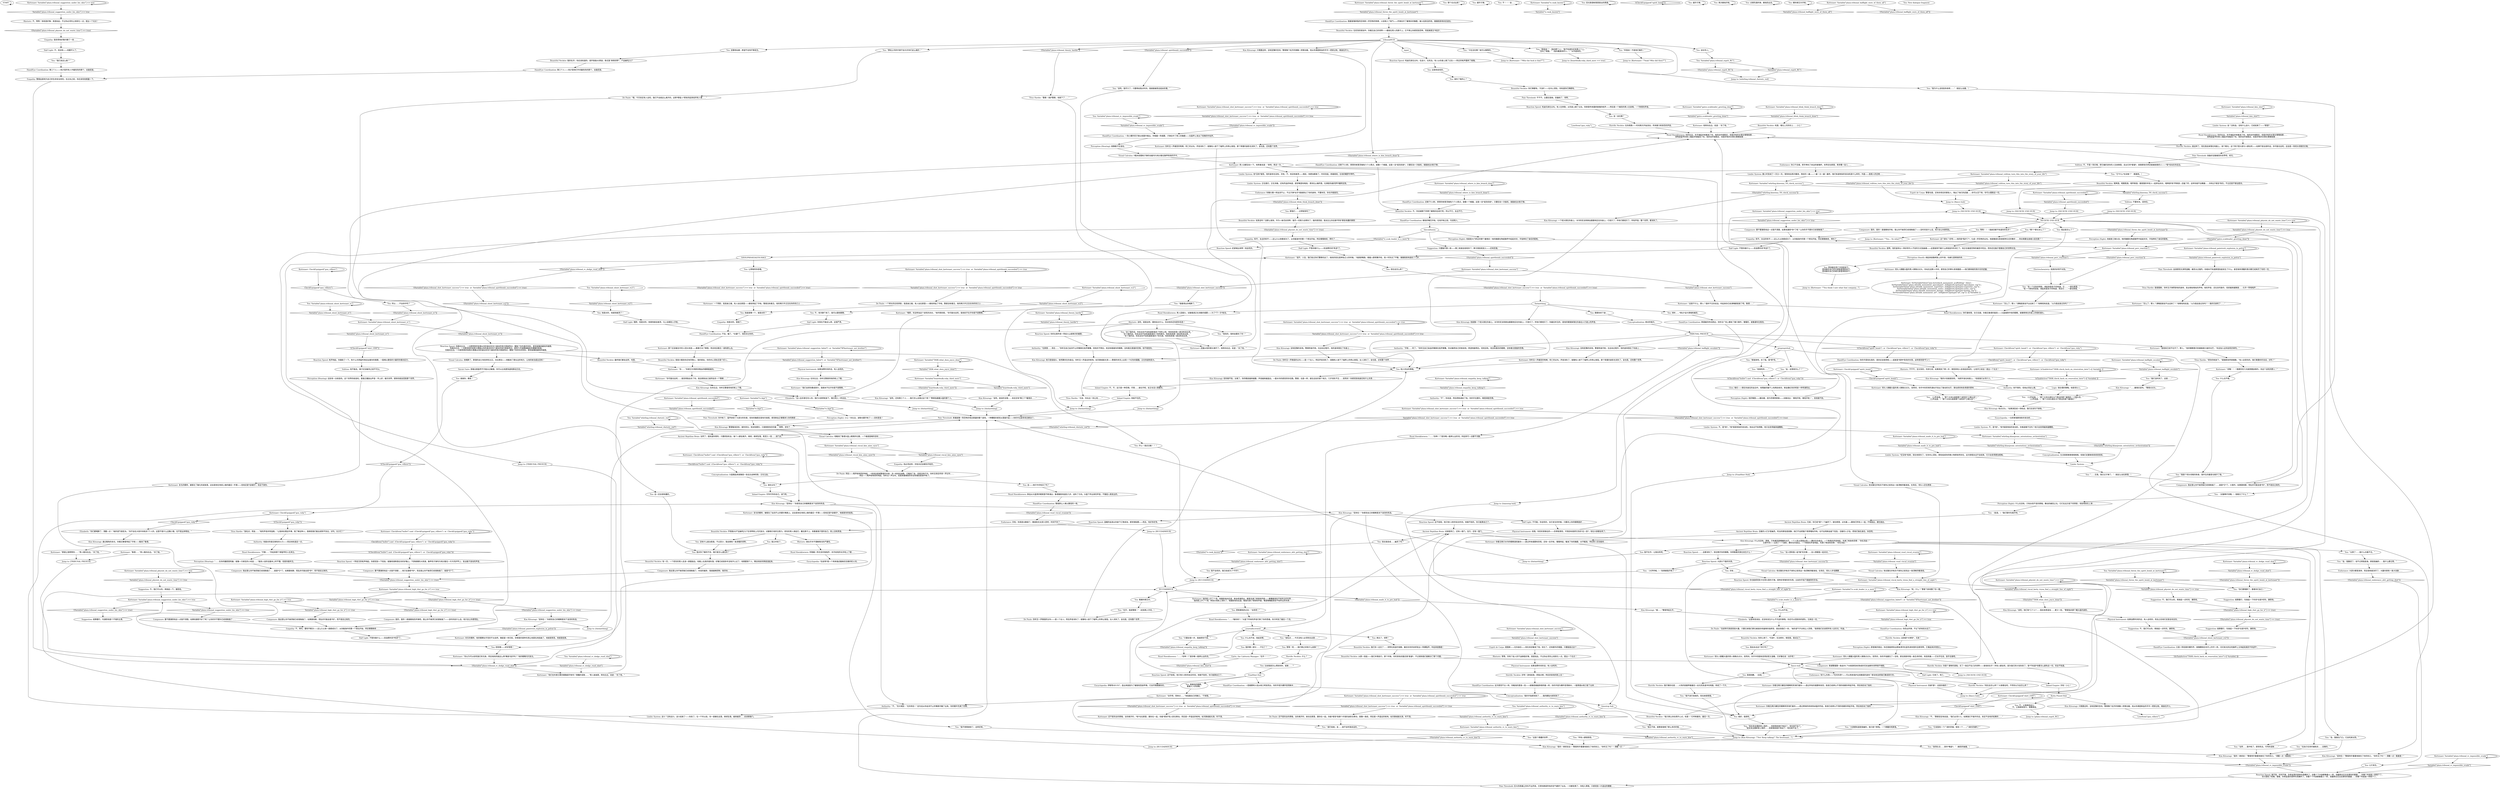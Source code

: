 # PLAZA / KORTENAER
# Previously known as Scab Leader. Wears a huge and intimidating set of armour. He is drunk and pissed off at his friend getting killed. He carries a big-ass gun.
# ==================================================
digraph G {
	  0 [label="START"];
	  1 [label="input"];
	  2 [label="You: 想个论点出来！"];
	  3 [label="You: Variable[\"whirling.tribunal_rhetoric_red\"]"];
	  4 [label="Variable[\"whirling.tribunal_rhetoric_red\"]", shape=diamond];
	  5 [label="!(Variable[\"whirling.tribunal_rhetoric_red\"])", shape=diamond];
	  6 [label="Kim Kitsuragi: 只需要这样。没有犹豫的空间。警督像个松开的弹簧一样移动着。他从你满是鲜血的手中一把抓过枪，朝身后开火。"];
	  7 [label="Kortenaer: 你看见两只冰冷的眼睛凝视着你——透过所有烟雾和恐慌。还有一支手枪，慢慢举起，瞄准了你的胸膛，水平瞄准。然后男人扣动扳机……"];
	  8 [label="You: 不。让我继续战斗。\n不。让我继续战斗。我要救金。"];
	  9 [label="Kortenaer: 你看见两只癫狂的眼睛死死地盯着你——透过燃烧的肉体和凶猛的烈焰。脸庞已经辨认不清的他朝你举起手枪。然后他扣动了扳机……"];
	  10 [label="Kortenaer: 你看见两只癫狂的眼睛死死地盯着你——透过所有的烟雾和惊恐。脸庞已经辨认不清的他朝你举起手枪。然后他扣动了扳机……"];
	  11 [label="You: 现在会怎么样？"];
	  12 [label="Empathy: 我觉得他好像冷静了一些……"];
	  13 [label="Suggestion: 就算要打，先激怒他是个不错的主意。"];
	  14 [label="Kortenaer: Variable[\"plaza.tribunal_high_rhet_go_for_it\"] == true"];
	  15 [label="Variable[\"plaza.tribunal_high_rhet_go_for_it\"] == true", shape=diamond];
	  16 [label="!(Variable[\"plaza.tribunal_high_rhet_go_for_it\"] == true)", shape=diamond];
	  17 [label="Composure: 我这里让你不崩溃就已经很勉强了……就是*它*了。如果跟他聊，慌乱的可能会是*你*，而不是反过来的。"];
	  18 [label="Kortenaer: Variable[\"TASK.what_does_joyce_done\"]"];
	  19 [label="Variable[\"TASK.what_does_joyce_done\"]", shape=diamond];
	  20 [label="!(Variable[\"TASK.what_does_joyce_done\"])", shape=diamond];
	  21 [label="Kortenaer: Variable[\"plaza.tribunal_blink_think_branch_done\"]"];
	  22 [label="Variable[\"plaza.tribunal_blink_think_branch_done\"]", shape=diamond];
	  23 [label="!(Variable[\"plaza.tribunal_blink_think_branch_done\"])", shape=diamond];
	  24 [label="Volition: 不要休克。坚持住。"];
	  25 [label="Encyclopedia: 一台库普瑞斯锐影的发动机……"];
	  26 [label="Logic: 很合理的策略。他是领头人。"];
	  27 [label="Kortenaer: SetVariableValue(\"jam.horseback_monument_scaffolding\", false) ;
SetVariableValue(\"plaza.ultralib_monument_apocalypse\", IsHighestCopotype(\"apocalypse_cop\")) ;
SetVariableValue(\"plaza.ultralib_monument_superstar\", IsHighestCopotype(\"superstar_cop\")) ;
SetVariableValue(\"plaza.ultralib_monument_sorry\", IsHighestCopotype(\"sorry_cop\")) ;
SetVariableValue(\"plaza.ultralib_monument_boring\", IsHighestCopotype(\"boring_cop\")) ;
SetVariableValue(\"plaza.ultralib_monument_art\", IsHighestCopotype(\"art_cop\")) --[[ Variable[ ]]"];
	  28 [label="Kortenaer: CheckItem(\"spirit_bomb\")  or  CheckItem(\"gun_villiers\")  or  CheckItem(\"gun_ruby\")"];
	  29 [label="CheckItem(\"spirit_bomb\")  or  CheckItem(\"gun_villiers\")  or  CheckItem(\"gun_ruby\")", shape=diamond];
	  30 [label="!(CheckItem(\"spirit_bomb\")  or  CheckItem(\"gun_villiers\")  or  CheckItem(\"gun_ruby\"))", shape=diamond];
	  31 [label="You: “住手，我是警察！”（走到两人中间。）"];
	  32 [label="Kortenaer: 他的脸上开了个洞。他踉跄地向后退，鲜血喷涌而出，眼里充满了愤怒和怀疑——嘟囔着某些不知所云的东西……\n他的脸上开了个洞。笑容从他脸上消失了。他踉跄地向后退，眼里充满了愤怒和怀疑，嘴里嘟囔着某些不知所云的东西……"];
	  33 [label="You: 避开子弹。"];
	  34 [label="You: Variable[\"plaza.tribunal_rc_dodge_ruud_shot\"]"];
	  35 [label="Variable[\"plaza.tribunal_rc_dodge_ruud_shot\"]", shape=diamond];
	  36 [label="!(Variable[\"plaza.tribunal_rc_dodge_ruud_shot\"])", shape=diamond];
	  37 [label="TRIBUNAL PREHUB"];
	  38 [label="Endurance: 有什么东西——*任何东西*——可以用来保护这具脆弱的身体？那支枪会把我们撕成碎片的。"];
	  39 [label="You: 我很抱歉。（总结。）"];
	  40 [label="You: 所以……不会命中吗？"];
	  41 [label="Kortenaer: 领头人朝戴头盔的男人微微点点头。突然间，你手中的配枪变得安慰又温暖。它好像在说：动手吧！"];
	  42 [label="Beautiful Necktie: 不。你会被剩下的两个雇佣兵乱枪打死，所以不行。永远不行。"];
	  43 [label="Conceptualization: 绝对的毁灭。"];
	  44 [label="Kortenaer: Variable[\"plaza.tribunal_paintresh_explosion_in_pelvis\"]"];
	  45 [label="Variable[\"plaza.tribunal_paintresh_explosion_in_pelvis\"]", shape=diamond];
	  46 [label="!(Variable[\"plaza.tribunal_paintresh_explosion_in_pelvis\"])", shape=diamond];
	  47 [label="You: “我是个彻头彻尾的败者，我毕生的最爱也离开了我。”"];
	  48 [label="Kortenaer: 他转向右边，说道：“杀了他。”"];
	  49 [label="Perception (Sight): 他就是工贼头目。他的胸膛在陶瓷胸甲中起起伏伏，手指伸向了身后的配枪。"];
	  50 [label="Hand/Eye Coordination: 你扔出炸弹，不过飞的有些太远了。"];
	  51 [label="Composure: 我这里让你不崩溃就已经很勉强了……就是*它*了。大事件。如果跟他聊，慌乱的可能会是*你*，而不是反过来的。"];
	  52 [label="Kortenaer: “这是干什么，野人？我听不见你说话。听起来你已经满嘴都是屎了吧。鲁德……”"];
	  53 [label="Visual Calculus: 他试着在步枪兵干掉你之前找出一条清晰的瞄准线。在背后，领头人步伐蹒跚……"];
	  54 [label="Kortenaer: 欢乐的模样。他的眼睛似乎亮的不太自然，像星星一样闪烁。恐惧里的某种东西让他莫名地扭曲了。他就是邪恶。他就是结束。"];
	  55 [label="Reaction Speed: 温暖的血液从你身下汇聚成池。感觉很粘稠——而且，有好多好多。"];
	  56 [label="You: “它说我有一个广阔的灵魂。我有一个……广阔的灵魂吗？”"];
	  57 [label="Jump to: [TRIBUNAL PREHUB]"];
	  58 [label="Ruud Hoenkloewen: 你的右边，杀手端起步枪瞄准了你。他的动作很稳定，但是步枪的长管在慢慢摇摆……\n穿陶瓷盔甲的男人端起步枪瞄准了你。他的动作很稳定，但是步枪的长管在慢慢摇摆……"];
	  59 [label="Inland Empire: 可怜可怜你自己。进门吧。"];
	  60 [label="Glen: 格伦——倒在你身后的血泊中。他残破的躯干上有两处枪伤，鲜血像红色的喷泉一样喷涌而出。"];
	  61 [label="Authority: “在那里……背后……”你听见自己血流不止的嘴唇在低声嘟囔，但他并不明白。他没有看着你的眼睛，没有看见里面的恐惧。他不相信你。"];
	  62 [label="Pain Threshold: 疼痛就像一阵恐怖的电击窜遍你整个身体。一种糟糕的感觉从里面升起——你的半边身体肯定都没了。"];
	  63 [label="thelastthing"];
	  64 [label="Reaction Speed: 哈迪兄弟在尖叫。有人在奔跑，从你身上跳了过去。背景里传来震碎玻璃的枪声——然后是一个痛苦的男人在哀嚎。一个熟悉的声音。"];
	  65 [label="Jump to: [NECKTIE END HUB]"];
	  66 [label="fiasco hub"];
	  67 [label="Hand/Eye Coordination: 朝他的嘴巴开枪。在他开枪之前，先发制人。"];
	  68 [label="You: 谁伤了我的心？"];
	  69 [label="Beautiful Necktie: 最终我们都会这样，哈里。"];
	  70 [label="You: （大声呼喊。）“别再朝我开枪了！”"];
	  71 [label="You: 我不在乎。让我去死吧。"];
	  72 [label="You: “金，我撒谎了。说不记得我是谁。那是我编的……我什么都记得。”"];
	  73 [label="Kim Kitsuragi: “坚持住！”警督用手重重地按住了你的伤口。“你听见了吗？！清醒一点！看着我！”"];
	  74 [label="You: 什么也不说。"];
	  75 [label="Perception (Sight): 他就是大门附近的那个雇佣兵！他的胸膛在陶瓷胸甲中起起伏伏，手指伸向了身后的配枪。"];
	  76 [label="You: 到底是哪一个，谁是对的？"];
	  77 [label="Reaction Speed: 赶紧喊出来啊！他会死的。"];
	  78 [label="Kortenaer: Variable[\"gates.scableader_greeting_done\"]"];
	  79 [label="Variable[\"gates.scableader_greeting_done\"]", shape=diamond];
	  80 [label="!(Variable[\"gates.scableader_greeting_done\"])", shape=diamond];
	  81 [label="Suggestion: 不。我们可以的。再拖延一点时间。激怒他。"];
	  82 [label="Kortenaer: Variable[\"plaza.tribunal_physint_do_not_waste_time\"] == true"];
	  83 [label="Variable[\"plaza.tribunal_physint_do_not_waste_time\"] == true", shape=diamond];
	  84 [label="!(Variable[\"plaza.tribunal_physint_do_not_waste_time\"] == true)", shape=diamond];
	  85 [label="Beautiful Necktie: 喝啤酒，喝葡萄酒，喝苹果酒，跟周围的年轻人一起参加派对，喝啤酒*和*苹果酒；还磕了药，这样你就不会睡着……你有过*某些*快乐。不过还是不够治愈你。"];
	  86 [label="Kortenaer: “动手吧，简单点……”他指着自己的胸口。“干掉我。”"];
	  87 [label="Kortenaer: Variable[\"plaza.tribunal_spiritbomb_succeeded\"]"];
	  88 [label="Variable[\"plaza.tribunal_spiritbomb_succeeded\"]", shape=diamond];
	  89 [label="!(Variable[\"plaza.tribunal_spiritbomb_succeeded\"])", shape=diamond];
	  90 [label="You: “……见鬼，我忘记子弹了。”（就这么站在那里。）"];
	  91 [label="Kortenaer: IsTaskActive(\"TASK.check_back_on_renovation_later\")--[[ Variable[ ]]"];
	  92 [label="IsTaskActive(\"TASK.check_back_on_renovation_later\")--[[ Variable[ ]]", shape=diamond];
	  93 [label="!(IsTaskActive(\"TASK.check_back_on_renovation_later\")--[[ Variable[ ]])", shape=diamond];
	  94 [label="Kortenaer: “他们在科普兰教你朝胸部开枪吗？愚蠢的混账……”男人耸耸肩，转向左边，说道：“杀了他。”"];
	  95 [label="Kortenaer: Variable[\"plaza.tribunal_rc_dodge_ruud_shot\"]"];
	  96 [label="Variable[\"plaza.tribunal_rc_dodge_ruud_shot\"]", shape=diamond];
	  97 [label="!(Variable[\"plaza.tribunal_rc_dodge_ruud_shot\"])", shape=diamond];
	  98 [label="You: 不！！！金……"];
	  99 [label="You: Variable[\"plaza.tribunal_authority_rc_to_warn_kim\"]"];
	  100 [label="Variable[\"plaza.tribunal_authority_rc_to_warn_kim\"]", shape=diamond];
	  101 [label="!(Variable[\"plaza.tribunal_authority_rc_to_warn_kim\"])", shape=diamond];
	  102 [label="You: 看着科顿艾尔。"];
	  103 [label="You: 眨眨眼——好好想想！"];
	  104 [label="Half Light: 它来了。死亡。"];
	  105 [label="You: 等等！呃……我们俩之间有什么故事？！"];
	  106 [label="De Paule: “哦，今天肯定有人会死。我们不会就这么离开的。这帮*野蛮人*把他吊起来给所有人看……”"];
	  107 [label="Jump to: [Kortenaer: \"\"You think I care what that company...\"]"];
	  108 [label="Beautiful Necktie: 很高兴看到你还有同情心，我的朋友。你的内心深处还是个好人。"];
	  109 [label="Horrific Necktie: 就这样了。现在我会掉落在地面上，烧个精光。这个院子里大部分人都会死——如果不是全部的话。你可能也会死。这会是一场彻头彻尾的灾难。"];
	  110 [label="Encyclopedia: 伊斯特AR-FA7，造出来就是为了摧毁轻型装甲車。它会尽情蹂躏你的。"];
	  111 [label="You: 让它发生。"];
	  112 [label="Reaction Speed: 大部分下面的东西。"];
	  113 [label="Inland Empire: 不。不。这只是一种恐惧。尽管……谁在乎呢。反正也没人需要你。"];
	  114 [label="Kortenaer: Variable[\"plaza.tribunal_shot_kortenaer_success\"] == true  or  Variable[\"plaza.tribunal_spiritbomb_succeeded\"] == true"];
	  115 [label="Variable[\"plaza.tribunal_shot_kortenaer_success\"] == true  or  Variable[\"plaza.tribunal_spiritbomb_succeeded\"] == true", shape=diamond];
	  116 [label="!(Variable[\"plaza.tribunal_shot_kortenaer_success\"] == true  or  Variable[\"plaza.tribunal_spiritbomb_succeeded\"] == true)", shape=diamond];
	  117 [label="Kortenaer: Variable[\"plaza.tribunal_shot_kortenaer_success\"] == true  or  Variable[\"plaza.tribunal_spiritbomb_succeeded\"] == true"];
	  118 [label="Variable[\"plaza.tribunal_shot_kortenaer_success\"] == true  or  Variable[\"plaza.tribunal_spiritbomb_succeeded\"] == true", shape=diamond];
	  119 [label="!(Variable[\"plaza.tribunal_shot_kortenaer_success\"] == true  or  Variable[\"plaza.tribunal_spiritbomb_succeeded\"] == true)", shape=diamond];
	  120 [label="You: 什么也不做。"];
	  121 [label="Kortenaer: Variable[\"tc.scab_leader_is_a_merc\"]"];
	  122 [label="Variable[\"tc.scab_leader_is_a_merc\"]", shape=diamond];
	  123 [label="!(Variable[\"tc.scab_leader_is_a_merc\"])", shape=diamond];
	  124 [label="You: 不，他冷静下来了。我可以跟他聊聊。"];
	  125 [label="Hand/Eye Coordination: 这次感觉不太一样。你瞄准的更高一些——就像是被磁铁吸附着一样。你的手因为爆炸变得麻木，一股黑烟从枪口冒了出来……"];
	  126 [label="Rhetoric: 等等。你有个拟人的汽油弹是好事。真是如此。不过你必须先让他软化一点。提出一个论点！"];
	  127 [label="Half Light: 不可能，你会死的。当它发生的时候，只要闭上你的眼睛就好……"];
	  128 [label="You: “我不该打给她的。现在她很恨我。”"];
	  129 [label="Horrific Necktie: 在你周围——时间再次开始流动，传来暴力和惊恐的声音。"];
	  130 [label="Kim Kitsuragi: 通过眼角的余光，你看见警督举起了手枪——瞄准了鲁德。"];
	  131 [label="Titus Hardie: “放松点，莉兹……”他的声音非常温柔。“让我来处理这件事。我了解这种人。我相信我们能达成和平协议。对吗，伙计们？”"];
	  132 [label="Kortenaer: 领头人朝戴头盔的男人微微点点头。你站在这群人中间，感觉自己的拳头渐渐握紧——他们都拿着货真价实的武器。"];
	  133 [label="You: 这是他自找的。"];
	  134 [label="Garte, the Cafeteria Manager: “住手！！！”"];
	  135 [label="Kortenaer: Variable[\"plaza.tribunal_endurance_afet_getting_shot\"]"];
	  136 [label="Variable[\"plaza.tribunal_endurance_afet_getting_shot\"]", shape=diamond];
	  137 [label="!(Variable[\"plaza.tribunal_endurance_afet_getting_shot\"])", shape=diamond];
	  138 [label="Jump to: [thelastthing]"];
	  139 [label="You: “大家都知道是我编的。我只是个醉鬼。一个愚蠢的死醉鬼。”"];
	  140 [label="You: “有一个白色的阴影，闻起来是杏子的味道，它……一直在那里。”\n“有一个黑色的回音。闻起来是杏子的味道，而且它……一直在那里。”"];
	  141 [label="prepreprehub"];
	  142 [label="You: （小声说道。）“那个大块头就是那个该死的*工贼头目*！”\n（小声说道。）“那个大块头就是那个该死的*工贼头目*！”"];
	  143 [label="Horrific Necktie: 好吧！游戏结束。把我点燃，然后扔到他的脸上去！"];
	  144 [label="Kortenaer: Variable[\"plaza.tribunal_physint_do_not_waste_time\"] == true"];
	  145 [label="Variable[\"plaza.tribunal_physint_do_not_waste_time\"] == true", shape=diamond];
	  146 [label="!(Variable[\"plaza.tribunal_physint_do_not_waste_time\"] == true)", shape=diamond];
	  147 [label="Physical Instrument: 如果浪费时间的话，有人会死的。"];
	  148 [label="Kortenaer: “怎么了，野人？满嘴是屎说不出话来了？”他嘶哑地说道。“以为我会放过你吗？！”"];
	  149 [label="Kim Kitsuragi: “坚持住！”你感觉自己的眼睛里流下滚烫的热泪。"];
	  150 [label="You: “所有人都很邪恶。”"];
	  151 [label="Kortenaer: Variable[\"tc.rank_known\"]"];
	  152 [label="Variable[\"tc.rank_known\"]", shape=diamond];
	  153 [label="!(Variable[\"tc.rank_known\"])", shape=diamond];
	  154 [label="Ancient Reptilian Brain: 兄弟，你已经*是*一个幽灵了。就在那里，尖叫着——跟他们所有人一起。吓唬彼此。缠住彼此。"];
	  155 [label="Kim Kitsuragi: “不，”警督坚定地说道。“我们必须介入。如果我们不插手的话，肯定不会有好结果的……”"];
	  156 [label="Reaction Speed: 一阵低沉的枪声响起。你感觉到一下轻拍，就像雨滴降落在你的护胸上。气势磅礴的大雨滴。胸甲将子弹均匀地分散在一片片的护甲上，发出骰子滚动的声音。"];
	  157 [label="Authority: “不，”你大喊到：“在你背后！”这句话从你血流不止的嘴唇中蹦了出来。你的眼中充满了恐惧。"];
	  158 [label="You: 把枪朝他扔过去：“去死吧！”"];
	  159 [label="Perception (Sight): 他的嘴唇——蠕动着，因为恐惧而肿胀——试着说出：‘朝他开枪，朝他开枪！’，但他做不到。"];
	  160 [label="Inland Empire: 天啦！小心！"];
	  161 [label="Jump to: [FinalShot Hub]"];
	  162 [label="Beautiful Necktie: 你的心碎了，*兄弟*。无法修补。相信我，我试过了。"];
	  163 [label="Elizabeth: “你们都喝醉了，清醒一点！”她的语气很坚决。“你不会在大街中央枪杀7个人的。这里不是什么边陲小镇，也不是丛林哨站。”"];
	  164 [label="Kortenaer: 领头人朝戴头盔的男人微微点点头。突然间，你的手指握住了一支枪，那支刚刚夺取一条生命的枪，有些刺痛——它似乎在说，放手去做吧。"];
	  165 [label="Physical Instrument: 哇哦，你扔的真够远的——扔得很漂亮。可惜目标是把它扔的*近一些*，现在大家都会死了。"];
	  166 [label="Jump to: [RUUDAIMHUB]"];
	  167 [label="Kortenaer: CheckItem(\"bullet\") and  (CheckItem(\"gun_villiers\")  or  CheckItem(\"gun_ruby\"))"];
	  168 [label="CheckItem(\"bullet\") and  (CheckItem(\"gun_villiers\")  or  CheckItem(\"gun_ruby\"))", shape=diamond];
	  169 [label="!(CheckItem(\"bullet\") and  (CheckItem(\"gun_villiers\")  or  CheckItem(\"gun_ruby\")))", shape=diamond];
	  170 [label="Kim Kitsuragi: “嘘……”警督举起左手。"];
	  171 [label="Kortenaer: “我他妈已经不在乎了，野人。”他的眼睛里闪烁着极度兴奋的光芒。“欢迎加入这场该死的审判。”"];
	  172 [label="You: “我们没时间了。这是……”"];
	  173 [label="theconfusion"];
	  174 [label="Rhetoric: 不，等等！有枪是好事。真是如此。不过你必须先让他软化一点。提出一个论点！"];
	  175 [label="Composure: 要不要激怒他这一点我不清楚……他只会激怒*你*，而且我让你不崩溃已经很勉强了。就是*它*了。"];
	  176 [label="Pain Threshold: 你中枪了。盔甲承受了大部分的伤害，但你的胸腔还是有灼烧感。感觉鲜血正慢慢渗入你的肺部……"];
	  177 [label="Kortenaer: 复仇的模样。被框在了融化的皮肤里。这会是他在地球上做的最后一件事——但他还是*会做的*。他会干掉你。"];
	  178 [label="Endurance: 你口干舌燥。把手伸向了床边的玻璃杯。世界还在那里。再多睡一会儿……"];
	  179 [label="LoseItem(\"gun_villiers\")"];
	  180 [label="De Paule: 你听见一声微弱的尖叫——是一个女人。然后声音消失了，就像有人按下了磁带上的停止按钮。女人消失了。金也是。还有整个世界……"];
	  181 [label="De Paule: 你听见一声微弱的尖叫——是一个女人。然后声音消失了，就像有人按下了磁带上的停止按钮。女人消失了。金也是。还有整个世界……"];
	  182 [label="Kortenaer: “滚开，小丑。我们给过你们警察机会了。他妈的现在是伸张正义的时候。”他舔舔嘴唇，朝着人群挥舞手枪。他一时失去了平衡，踉踉跄跄地退后了几步。"];
	  183 [label="tribunalHUB"];
	  184 [label="Beautiful Necktie: “我只想让你玩得开心点，哈里！”它呼唤着你。最后一次。"];
	  185 [label="You: 目光穿透枪管里冒出的黑烟。"];
	  186 [label="Hand/Eye Coordination: 黑烟被风吹向西边。你听见广场上爆发了暴力事件，慢慢的，就像瀑布在倒流。"];
	  187 [label="Kortenaer: Variable[\"plaza.tribunal_shot_kortenaer_success\"] == true  or  Variable[\"plaza.tribunal_spiritbomb_succeeded\"] == true"];
	  188 [label="Variable[\"plaza.tribunal_shot_kortenaer_success\"] == true  or  Variable[\"plaza.tribunal_spiritbomb_succeeded\"] == true", shape=diamond];
	  189 [label="!(Variable[\"plaza.tribunal_shot_kortenaer_success\"] == true  or  Variable[\"plaza.tribunal_spiritbomb_succeeded\"] == true)", shape=diamond];
	  190 [label="Horrific Necktie: *现在会怎么样*？大家都会死，不然你以为会怎么样？"];
	  191 [label="You: 谢谢你，教练！"];
	  192 [label="Suggestion: 只要躲开第一枪——第二枪就会容易多了。醉汉很容易发火——还有犯错。"];
	  193 [label="You: 他是对的，他就快崩溃了！"];
	  194 [label="Kortenaer: Variable[\"plaza.tribunal_shoot_kortenaer_rc2\"]"];
	  195 [label="Variable[\"plaza.tribunal_shoot_kortenaer_rc2\"]", shape=diamond];
	  196 [label="!(Variable[\"plaza.tribunal_shoot_kortenaer_rc2\"])", shape=diamond];
	  197 [label="Kortenaer: Variable[\"plaza.tribunal_suggestion_under_his_skin\"] == true"];
	  198 [label="Variable[\"plaza.tribunal_suggestion_under_his_skin\"] == true", shape=diamond];
	  199 [label="!(Variable[\"plaza.tribunal_suggestion_under_his_skin\"] == true)", shape=diamond];
	  200 [label="Composure: 我这里让你不崩溃就已经很勉强了。你说的越多，我就越难控制，我恐怕……"];
	  201 [label="Beautiful Necktie: 乔普森AS产品编号J327在领带架上闪闪发光，试着吸引他的注意力。悲伤的男人拿起它，戴在脖子上。他看着镜子里的自己。脸上没有笑容。"];
	  202 [label="Endurance: 你像头猪一样血流不止，不过子弹*似乎*直接穿过了你的身体。不要休克，你也许能挺住。"];
	  203 [label="Volition: 他不能走。案子还没破完之前不可以。"];
	  204 [label="Reaction Speed: 你的左肩传来一阵如火山般焦灼的痛楚。"];
	  205 [label="Titus Hardie: “尤金，你右边！别让他……”"];
	  206 [label="Kim Kitsuragi: 他就像一个枕头倒在你身上。冰冷的尼龙和鲜血重重地压在你身上，灯熄灭了。所有灯都熄灭了。你最后听见的，是他的眼镜掉落在你身边人行道上的声音。"];
	  207 [label="You: 我的哪一部分……不见了？"];
	  208 [label="Kortenaer: “你……”科顿艾尔用那双嗜血的眼睛看着你。"];
	  209 [label="Jump to: [NECKTIE END HUB]"];
	  210 [label="Jump to: [thelastthing]"];
	  211 [label="Reaction Speed: 你也能感觉到卡在骨头里的子弹。某种非常锋利的东西，比如你手指下面破碎的牙齿。"];
	  212 [label="Reaction Speed: ……全都消失了。现在睁开你的眼睛。你得看看究竟在发生什么！"];
	  213 [label="You: “放荡生活……英年*晚逝*。”（痛苦的抽搐。）"];
	  214 [label="Kortenaer: CheckItem(\"bullet\") and  (CheckEquipped(\"gun_villiers\")  or  CheckEquipped(\"gun_ruby\"))"];
	  215 [label="CheckItem(\"bullet\") and  (CheckEquipped(\"gun_villiers\")  or  CheckEquipped(\"gun_ruby\"))", shape=diamond];
	  216 [label="!(CheckItem(\"bullet\") and  (CheckEquipped(\"gun_villiers\")  or  CheckEquipped(\"gun_ruby\")))", shape=diamond];
	  217 [label="Authority: “不”，你说道，然后把枪递给了他。你的手在颤抖，眼里满是恐惧。"];
	  218 [label="Half Light: 不，他没有——他要开火了。"];
	  219 [label="Kortenaer: Variable[\"plaza.tribunal_empathy_keep_talking\"]"];
	  220 [label="Variable[\"plaza.tribunal_empathy_keep_talking\"]", shape=diamond];
	  221 [label="!(Variable[\"plaza.tribunal_empathy_keep_talking\"])", shape=diamond];
	  222 [label="Kim Kitsuragi: 在你左边，你听见警督将他的枪上了膛。"];
	  223 [label="Kortenaer: Variable[\"plaza.tribunal_physint_do_not_waste_time\"] == true"];
	  224 [label="Variable[\"plaza.tribunal_physint_do_not_waste_time\"] == true", shape=diamond];
	  225 [label="!(Variable[\"plaza.tribunal_physint_do_not_waste_time\"] == true)", shape=diamond];
	  226 [label="Composure: 是的，是的！直接朝他开枪。我让你不崩溃已经很勉强了——没时间说什么话。他只会让你更慌乱。"];
	  227 [label="You: 我对你了解的不多。我们是怎么遇见的？"];
	  228 [label="Beautiful Necktie: 从那一刻起——我们并肩前行。那个时候，你的其他衣服还很*普通*。不过很快我们就解决了那个问题。"];
	  229 [label="Beautiful Necktie: 哈里，看在上天的份上……小心！"];
	  230 [label="Reaction Speed: 这不容易。他只有0.4秒的反应时间。他做不到的。你只能靠自己了。"];
	  231 [label="You: “她本来会重新爱上我的……但是我给她打电话了，现在她不会了。”\n“她本来会重新爱上我的……但是我给她打电话了，现在她不会了。”"];
	  232 [label="Ancient Reptilian Brain: 当然了。我知道你想的。只要抓到机会，每个人都会离开。继续，继续坠落。再深入一些……进门去。"];
	  233 [label="Jump to: [whirling.tribunal_rhetoric_red]"];
	  234 [label="Jump to: [plaza.tribunal_esprit_RC]"];
	  235 [label="Kortenaer: Variable[\"plaza.tribunal_kim_shot\"]"];
	  236 [label="Variable[\"plaza.tribunal_kim_shot\"]", shape=diamond];
	  237 [label="!(Variable[\"plaza.tribunal_kim_shot\"])", shape=diamond];
	  238 [label="Kortenaer: Variable[\"plaza.tribunal_theory_hardie\"]"];
	  239 [label="Variable[\"plaza.tribunal_theory_hardie\"]", shape=diamond];
	  240 [label="!(Variable[\"plaza.tribunal_theory_hardie\"])", shape=diamond];
	  241 [label="You: “你们都喝醉了，看看你们自己！”"];
	  242 [label="Kortenaer: Variable[\"plaza.tribunal_throw_the_spirit_bomb_at_kortenaer\"]"];
	  243 [label="Variable[\"plaza.tribunal_throw_the_spirit_bomb_at_kortenaer\"]", shape=diamond];
	  244 [label="!(Variable[\"plaza.tribunal_throw_the_spirit_bomb_at_kortenaer\"])", shape=diamond];
	  245 [label="Limbic System: *还没有*结束，现在他受伤了。在你内心深处，那些组成你的微小物质依然存在。这次旅程永远不会结束。它只会变得更加艰难。"];
	  246 [label="Kortenaer: “你以为可以绞死我们的兄弟，然后他妈的就这么用*嘴炮*逃开吗？”他的眼睛闪闪发光。"];
	  247 [label="Ruud Hoenkloewen: 你盯着枪管。在它后面，你看见鲁德的面具——头盔缝隙中他的眼睛。就像聚焦在你身上的相机镜头。"];
	  248 [label="Rhetoric: 该死，就是这样。跟他说点什么，告诉他你还有更多信息！"];
	  249 [label="Perception (Sight): 小心！你左边，波勒也要开枪了——目标是金！"];
	  250 [label="Encyclopedia: *吉皮特*是一个用来描述塞美尼后裔的贬义词。"];
	  251 [label="Kortenaer: CheckEquipped(\"spirit_bomb\")"];
	  252 [label="CheckEquipped(\"spirit_bomb\")", shape=diamond];
	  253 [label="!(CheckEquipped(\"spirit_bomb\"))", shape=diamond];
	  254 [label="Kortenaer: CheckEquipped(\"gun_villiers\")"];
	  255 [label="CheckEquipped(\"gun_villiers\")", shape=diamond];
	  256 [label="!(CheckEquipped(\"gun_villiers\"))", shape=diamond];
	  257 [label="Physical Instrument: 别谢*我*，这是你做的！"];
	  258 [label="Kortenaer: Variable[\"plaza.tribunal_ruud_viscal_evasion\"]"];
	  259 [label="Variable[\"plaza.tribunal_ruud_viscal_evasion\"]", shape=diamond];
	  260 [label="!(Variable[\"plaza.tribunal_ruud_viscal_evasion\"])", shape=diamond];
	  261 [label="Conceptualization: 头盔看起来就像是一张远古战神的脸，正在泣血。"];
	  262 [label="Authority: “开枪……死了。”你听见自己染血的嘴唇在低声嘟囔。你试着把自己的枪给他，希望他能明白。但他没有。他没有看你的眼睛，没有看见里面的恐惧。"];
	  263 [label="You: “我们该这么做？”"];
	  264 [label="Kortenaer: Variable[\"plaza.tribunal_halflight_escalate\"]"];
	  265 [label="Variable[\"plaza.tribunal_halflight_escalate\"]", shape=diamond];
	  266 [label="!(Variable[\"plaza.tribunal_halflight_escalate\"])", shape=diamond];
	  267 [label="You: （小声说道。）“那个大块头就在大门旁边的那个雇佣兵！工贼头目。”\n（小声说道。）“那个大块头就在大门旁边的那个雇佣兵！”"];
	  268 [label="Jump to: [TRIBUNAL PREHUB]"];
	  269 [label="You: 那我们……过得愉快吗？"];
	  270 [label="Reaction Speed: 这不容易。他只有0.6秒的反应时间。他做不到的。你只能靠自己了。"];
	  271 [label="Limbic System: 战斗？没有战斗。战斗结束了——失败了。在一千年以前。你一直躺在这里。继续坠落。越来越深……走进那扇门。"];
	  272 [label="Kortenaer: Variable[\"plaza.tribunal_shot_kortenaer_success\"] == true  or  Variable[\"plaza.tribunal_spiritbomb_succeeded\"] == true"];
	  273 [label="Variable[\"plaza.tribunal_shot_kortenaer_success\"] == true  or  Variable[\"plaza.tribunal_spiritbomb_succeeded\"] == true", shape=diamond];
	  274 [label="!(Variable[\"plaza.tribunal_shot_kortenaer_success\"] == true  or  Variable[\"plaza.tribunal_spiritbomb_succeeded\"] == true)", shape=diamond];
	  275 [label="Kortenaer: CheckEquipped(\"shirt_t500\")"];
	  276 [label="CheckEquipped(\"shirt_t500\")", shape=diamond];
	  277 [label="!(CheckEquipped(\"shirt_t500\"))", shape=diamond];
	  278 [label="Hand/Eye Coordination: 一团烟雾和火焰从枪口喷发而出，你的手因为爆炸变得麻木……"];
	  279 [label="You: 避开子弹。"];
	  280 [label="You: Variable[\"plaza.tribunal_rc_impossible_evade\"]"];
	  281 [label="Variable[\"plaza.tribunal_rc_impossible_evade\"]", shape=diamond];
	  282 [label="!(Variable[\"plaza.tribunal_rc_impossible_evade\"])", shape=diamond];
	  283 [label="Reaction Speed: 哈迪兄弟在尖叫，在战斗，在死去。有人从你身上跳了过去——附近的枪声震碎了玻璃。"];
	  284 [label="Kortenaer: Variable[\"plaza.tribunal_made_it_to_pre_hub\"]"];
	  285 [label="Variable[\"plaza.tribunal_made_it_to_pre_hub\"]", shape=diamond];
	  286 [label="!(Variable[\"plaza.tribunal_made_it_to_pre_hub\"])", shape=diamond];
	  287 [label="You: 金！金在哪？"];
	  288 [label="Titus Hardie: 是提图斯。你听见子弹贯穿他的身体，发出啪哒啪哒的声响。他的声音，还在发号施令，但却越来越微弱……化作一阵咯咯声……"];
	  289 [label="Jump to: [thelastthing]"];
	  290 [label="You: “那就来吧。杀了我。我*想*死。”"];
	  291 [label="You: “他很危险……”"];
	  292 [label="Kim Kitsuragi: “呃，什么？”警督飞快地瞥了你一眼。"];
	  293 [label="Jump to: [thelastthing]"];
	  294 [label="Rhetoric: 她似乎并不理解情况的严重性。"];
	  295 [label="You: 这一定会很有趣的。"];
	  296 [label="You: “该死。我尽力了。只要再给我点时间，我就能破获这起凶杀案。”"];
	  297 [label="Kortenaer: Variable[\"plaza.tribunal_shot_kortenaer_success\"]"];
	  298 [label="Variable[\"plaza.tribunal_shot_kortenaer_success\"]", shape=diamond];
	  299 [label="!(Variable[\"plaza.tribunal_shot_kortenaer_success\"])", shape=diamond];
	  300 [label="Kim Kitsuragi: “坚持住！”你感觉自己的眼睛里流下滚烫的热泪。"];
	  301 [label="Limbic System: 他*没有*接受。他的身体也没有。天啦，不，他没有崩溃——相反，他更加膨胀了。时间流逝。疼痛继续。在他的睡梦中呻吟。"];
	  302 [label="You: 再次朝他开枪。"];
	  303 [label="You: Variable[\"plaza.tribunal_shoot_kortenaer_rc2\"]"];
	  304 [label="Variable[\"plaza.tribunal_shoot_kortenaer_rc2\"]", shape=diamond];
	  305 [label="!(Variable[\"plaza.tribunal_shoot_kortenaer_rc2\"])", shape=diamond];
	  306 [label="Kim Kitsuragi: 没有犹豫的余地。警督转身开枪，在运动过程中，他的身体倒在了你身上……"];
	  307 [label="You: （低语。）“我们暂时先离开吧。”"];
	  308 [label="Kim Kitsuragi: 什么也没有。黑暗，只有痛苦那模糊的光芒。一个人影从里面出现——蹲伏在你身边。一个熟悉的声音响起，充满了焦急和恐惧：“你在流血！”\n从那中间——出现了一个身影，蹲伏在你身边。一个熟悉的声音响起，充满了焦急和恐惧：“你在流血！”"];
	  309 [label="You: 很好，我想死。"];
	  310 [label="FinalShot Hub"];
	  311 [label="Horrific Necktie: 你是个凄惨的酒鬼，买了一条丑不拉几的领带——谁他妈在乎！所有人都会死，因为我们的计划失败了。我*不知道*你要怎么避免这一切。完全不知道。"];
	  312 [label="Kortenaer: “怎么了，野人？满嘴是屎说不出话来了？”他嘶哑地说道。“以为我会放过你吗？！我的兄弟死了……”"];
	  313 [label="Inland Empire: 他挺不住的。"];
	  314 [label="Jump to: [thelastthing]"];
	  315 [label="Hand/Eye Coordination: 第三个人——他才是所有人中最危险的那个。全副武装。"];
	  316 [label="Kim Kitsuragi: “我的计划就是别死。”他把手放在枪套上。“但是我们必须介入。”"];
	  317 [label="Physical Instrument: 如果浪费时间的话，有人会死的。而且之后他们还是会攻击你。"];
	  318 [label="Hand/Eye Coordination: 第三个人——他才是他们中间最危险的那个。全副武装。"];
	  319 [label="Jump to: [NECKTIE END HUB]"];
	  320 [label="Visual Calculus: 他试着在步枪兵干掉你之前找出一条清晰的瞄准线。在背后，领头人还在燃烧……"];
	  321 [label="Kortenaer: Variable[\"plaza.tribunal_where_is_kim_branch_done\"]"];
	  322 [label="Variable[\"plaza.tribunal_where_is_kim_branch_done\"]", shape=diamond];
	  323 [label="!(Variable[\"plaza.tribunal_where_is_kim_branch_done\"])", shape=diamond];
	  324 [label="You: 点燃烈酒炸弹，朝他扔出去。"];
	  325 [label="You: Variable[\"plaza.tribunal_throw_the_spirit_bomb_at_kortenaer\"]"];
	  326 [label="Variable[\"plaza.tribunal_throw_the_spirit_bomb_at_kortenaer\"]", shape=diamond];
	  327 [label="!(Variable[\"plaza.tribunal_throw_the_spirit_bomb_at_kortenaer\"])", shape=diamond];
	  328 [label="Reaction Speed: 你跳向左边。一大群愤怒的铅弹从你的身边仅仅几毫米的地方擦身而过，撕裂了你外套的布料。感觉就像是最轻的缝摺。\n你跳向左边。一大群愤怒的铅制大黄蜂从你的身边仅仅几毫米的地方擦身而过。感觉几乎就要碰触到你裸露的肌肤。\n你跳向左边。一大群愤怒的铅制大黄蜂从你的身边仅仅几毫米的地方擦身而过，撕裂了你衬衫的布料。感觉就像是最轻的缝摺。"];
	  329 [label="Hand/Eye Coordination: 一场小爆炸将子弹从枪膛中推出。伴随着一阵烟雾，子弹击中了男人的胸膛——在盔甲上发出了轻微的咔哒声。"];
	  330 [label="Kortenaer: Variable[\"plaza.tribunal_rc_impossible_evade\"]"];
	  331 [label="Variable[\"plaza.tribunal_rc_impossible_evade\"]", shape=diamond];
	  332 [label="!(Variable[\"plaza.tribunal_rc_impossible_evade\"])", shape=diamond];
	  333 [label="Kim Kitsuragi: 但你做不到。太难了。你的眼皮越来越重，声音越来越遥远。一股冰冷的感觉将你包围。警督，也是一样，就在远处的某个地方。几乎消失不见……突然间！你感觉到他身后有什么东西……"];
	  334 [label="Ancient Reptilian Brain: 这就是死亡。还有一扇门，宝贝。还有一扇门。"];
	  335 [label="Jump to: [RUUDAIMHUB]"];
	  336 [label="Ruud Hoenkloewen: 男人歪着头，试着看透正在消散的烟雾——为了*下一次*射击。"];
	  337 [label="You: （试着睁开双眼。）我看见了什么？"];
	  338 [label="You: 再见了，领带！"];
	  339 [label="You: “放松点……今天没有人必须死在这里……”"];
	  340 [label="You: “我看得出你喝醉了。”"];
	  341 [label="Visual Calculus: 他试着在步枪兵干掉你之前找出一条清晰的瞄准线。"];
	  342 [label="Visual Calculus: 他喝醉了。醉酒的战士有些矫枉过正。向右移动——他瞄准了更右边的地方。让他的射击超出目标！"];
	  343 [label="You: 我不会死的。我已经成为了*不朽*。"];
	  344 [label="Endurance: 大部分都是液体，而且很快就流尽了。大腿内侧有一条大动脉……"];
	  345 [label="Kim Kitsuragi: “坚持住！”你感觉自己的眼睛里流下滚烫的热泪。"];
	  346 [label="Kortenaer: Variable[\"plaza.tribunal_high_rhet_go_for_it\"] == true"];
	  347 [label="Variable[\"plaza.tribunal_high_rhet_go_for_it\"] == true", shape=diamond];
	  348 [label="!(Variable[\"plaza.tribunal_high_rhet_go_for_it\"] == true)", shape=diamond];
	  349 [label="Kortenaer: Variable[\"plaza.tribunal_suggestion_under_his_skin\"] == true"];
	  350 [label="Variable[\"plaza.tribunal_suggestion_under_his_skin\"] == true", shape=diamond];
	  351 [label="!(Variable[\"plaza.tribunal_suggestion_under_his_skin\"] == true)", shape=diamond];
	  352 [label="Empathy: 和平。永远的和平——这么久以来都成功了。从你脑海中的第一个想法开始，然后慢慢继续，拜托了……"];
	  353 [label="Suggestion: 就算要打，先拖延一下时间*总是*好的。激怒他。"];
	  354 [label="Jump to: [Kortenaer: \"\"Yes... So what?\"\"]"];
	  355 [label="Beautiful Necktie: 我的名字，你应该知道的，是乔普森AS男装，款式是“鲜艳领带”。产品编号J327"];
	  356 [label="Kortenaer: Variable[\"plaza.tribunal_suggestion_failed\"]  or  Variable[\"XP.kortenaer_not_brother\"]"];
	  357 [label="Variable[\"plaza.tribunal_suggestion_failed\"]  or  Variable[\"XP.kortenaer_not_brother\"]", shape=diamond];
	  358 [label="!(Variable[\"plaza.tribunal_suggestion_failed\"]  or  Variable[\"XP.kortenaer_not_brother\"])", shape=diamond];
	  359 [label="Kortenaer: “那就让我帮帮你……”男人看向右边。“杀了他。”"];
	  360 [label="Kortenaer: Variable[\"plaza.tribunal_spiritbomb_succeeded\"]"];
	  361 [label="Variable[\"plaza.tribunal_spiritbomb_succeeded\"]", shape=diamond];
	  362 [label="!(Variable[\"plaza.tribunal_spiritbomb_succeeded\"])", shape=diamond];
	  363 [label="Esprit de Corps: 提图斯——在你身后——现在肯定瞄准了他。别忘了，还有额外的增援。只要能挺过这个……"];
	  364 [label="Kortenaer: 复仇的模样。被框在了血流不止的颤抖嘴唇上。这会是他在地球上做的最后一件事——但他还是*会做的*。他就是你的结局。"];
	  365 [label="You: “这是个愚蠢的世界……”"];
	  366 [label="You: “请打给她，金……她不会听我说话的。”"];
	  367 [label="Kim Kitsuragi: 一个枕头倒在你身上。冰冷的尼龙和鲜血重重地压在你身上，灯熄灭了。所有灯都熄灭了。所有声音。整个世界。都消失了。"];
	  368 [label="Limbic System: 不。是*他*。*他*就是地狱的发动机。他永远不知停歇。他只会变得越来越糟糕。"];
	  369 [label="Kim Kitsuragi: 只需要这样。没有犹豫的空间。警督像个松开的弹簧一样移动着。他从你满是鲜血的手中一把抓过枪，朝身后开火。"];
	  370 [label="You: 朝科顿艾尔开枪。"];
	  371 [label="You: Variable[\"plaza.tribunal_shoot_kortenaer_rc\"]"];
	  372 [label="Variable[\"plaza.tribunal_shoot_kortenaer_rc\"]", shape=diamond];
	  373 [label="!(Variable[\"plaza.tribunal_shoot_kortenaer_rc\"])", shape=diamond];
	  374 [label="Hand/Eye Coordination: 不会。偏了。*太偏*了。我告诉过你的。"];
	  375 [label="Ruud Hoenkloewen: “……*操你妈*！”头盔下传来的声音打断了你的思绪。你只听到了最后一个词。"];
	  376 [label="Kortenaer: 武器从他的肩头弹开了。他转向右边，说道：“杀了他。”"];
	  377 [label="Kortenaer: “鲁德……”男人看向右边。“杀了她。”"];
	  378 [label="Empathy: 警督由衷地为自己的生命安全担忧。在过去之前，你应该找他商量一下。"];
	  379 [label="Elizabeth: “没人会杀害任何人的。我们大家把枪放下，像文明人一样谈谈。”"];
	  380 [label="Ruud Hoenkloewen: 伴随着一阵无言的咯咯声，杀手给他的长步枪上了膛……"];
	  381 [label="Kortenaer: CheckEquipped(\"gun_ruby\")"];
	  382 [label="CheckEquipped(\"gun_ruby\")", shape=diamond];
	  383 [label="!(CheckEquipped(\"gun_ruby\"))", shape=diamond];
	  384 [label="You: 我会永远这个样子吗？"];
	  385 [label="Beautiful Necktie: 你们俩都有，*兄弟*——在内心深处，你知道你们俩都有。"];
	  386 [label="Kortenaer: Variable[\"plaza.tribunal_viscal_kim_aims_eyes\"]"];
	  387 [label="Variable[\"plaza.tribunal_viscal_kim_aims_eyes\"]", shape=diamond];
	  388 [label="!(Variable[\"plaza.tribunal_viscal_kim_aims_eyes\"])", shape=diamond];
	  389 [label="Kortenaer: Variable[\"boardwalk.ruby_third_merc\"]"];
	  390 [label="Variable[\"boardwalk.ruby_third_merc\"]", shape=diamond];
	  391 [label="!(Variable[\"boardwalk.ruby_third_merc\"])", shape=diamond];
	  392 [label="Kortenaer: Variable[\"plaza.tribunal_halflight_wors_of_them_all\"]"];
	  393 [label="Variable[\"plaza.tribunal_halflight_wors_of_them_all\"]", shape=diamond];
	  394 [label="!(Variable[\"plaza.tribunal_halflight_wors_of_them_all\"])", shape=diamond];
	  395 [label="Kim Kitsuragi: 他点点头。“如果演变成一场枪战，我们应该先干掉他。”"];
	  396 [label="Electrochemistry: 他真的非常不对劲。"];
	  397 [label="Ruud Hoenkloewen: “……*杂种！*”是你唯一能辨认出的词。"];
	  398 [label="Composure: 是的，是的！直接朝他扔炸弹吧。我让你不崩溃已经很勉强了——没时间说什么话。他只会让你更慌乱。"];
	  399 [label="Empathy: 和平。永远的和平——这么久以来都成功了。从你脑海中的第一个想法开始，然后慢慢继续，拜托了……"];
	  400 [label="Half Light: 不管你做什么——别浪费时间*考虑*了。"];
	  401 [label="Beautiful Necktie: 在炙热的炼狱中，你看见自己的领带——缠绕在男人的脖子上。它不再让你感觉到恐怖，而是美丽又*纯洁*。"];
	  402 [label="Volition: 不。不是一场灾难。把它编织进你的人生故事里。走出它的*废墟*。拯救那些仍然还能被拯救的人——*我*会站在你这边。"];
	  403 [label="You: 我又年轻了。"];
	  404 [label="You: “我为什么没找到失枪呢……”（就这么站着。）"];
	  405 [label="Authority: 他不想的。但他必须这么做。"];
	  406 [label="Kortenaer: Variable[\"plaza.tribunal_shot_kortenaer_success\"] == true  or  Variable[\"plaza.tribunal_spiritbomb_succeeded\"] == true"];
	  407 [label="Variable[\"plaza.tribunal_shot_kortenaer_success\"] == true  or  Variable[\"plaza.tribunal_spiritbomb_succeeded\"] == true", shape=diamond];
	  408 [label="!(Variable[\"plaza.tribunal_shot_kortenaer_success\"] == true  or  Variable[\"plaza.tribunal_spiritbomb_succeeded\"] == true)", shape=diamond];
	  409 [label="You: 安静地站着；希望不会有坏事发生。"];
	  410 [label="Hand/Eye Coordination: 随着玻璃碎裂的巨响和一声恐怖的咆哮，火焰吸入了氧气——炸弹击中了雇佣兵的胸膛，被火焰吞没的他，踉踉跄跄地向后退去。"];
	  411 [label="Horrific Necktie: 这真是*大惨败*，兄弟！"];
	  412 [label="Jump to: [timestop hub]"];
	  413 [label="Jump to: [RUUDAIMHUB]"];
	  414 [label="You: 谁在尖叫？"];
	  415 [label="You: 看着他的眼睛。\n看着火人的双眼。"];
	  416 [label="You: “当然……我中枪了，即将死去。可怜的混账……”"];
	  417 [label="NECKTIE END HUB"];
	  418 [label="You: *那个*家伙怎么了？"];
	  419 [label="You: “他妈的，我和金要杀了你！”"];
	  420 [label="Elizabeth: “这里有些误会。还没有发生什么不可逆的事情。你还可以回到你的部队，忘掉这一切。”"];
	  421 [label="Empathy: 他必须这样。步枪兵还会朝你开枪的。"];
	  422 [label="Ruud Hoenkloewen: “平静……”听起来那个穿盔甲的人在哭泣。"];
	  423 [label="Ruud Hoenkloewen: “……*杂种！*”是你唯一能辨认出的词。听起来可一点都不冷静。"];
	  424 [label="Composure: 要不要激怒他这一点我不清楚。如果他激怒*你*了呢？让你的手不颤抖已经很勉强了……"];
	  425 [label="Empathy: 不，拜托。要和平解决——这么久以来一直都成功了。从你脑海中的第一个想法开始，然后慢慢继续……"];
	  426 [label="Kortenaer: Variable[\"plaza.tribunal_high_rhet_go_for_it\"] == true"];
	  427 [label="Variable[\"plaza.tribunal_high_rhet_go_for_it\"] == true", shape=diamond];
	  428 [label="!(Variable[\"plaza.tribunal_high_rhet_go_for_it\"] == true)", shape=diamond];
	  429 [label="Jump to: [boardwalk.ruby_third_merc == true]"];
	  430 [label="Perception (Sight): 即使离的很远，你还是能辨别出那条漂浮在蓝色液体里的丑陋领带。它看起来非常担心。"];
	  431 [label="You: 比如我是怎么得到你的，或者……？"];
	  432 [label="Pain Threshold: 准备好迎接痛苦的世界吧，老兄。"];
	  433 [label="You: 没有什么能治愈我，不过至少，我会拥有一条滑稽的领带。"];
	  434 [label="Jump to: [NECKTIE END HUB]"];
	  435 [label="Visual Calculus: 9毫米前膛枪子弹的动能均匀地分散在胸甲和他的手中。"];
	  436 [label="You: “我不想再继续了。这样好疼。”"];
	  437 [label="Conceptualization: 生活很艰难难难难难难。但我们还要继续续续续续续。"];
	  438 [label="Hand/Eye Coordination: 警督那让人难以置信的一枪。"];
	  439 [label="Horrific Necktie: 我打赌你也是……火热的容器带着最后一丝光亮急速冲向地面。碎成了一千片。"];
	  440 [label="Kim Kitsuragi: 没有犹豫的余地。警督转身开枪，在运动过程中，他的身体倒在了你身上……"];
	  441 [label="Ruud Hoenkloewen: 你的右边，杀手端起步枪瞄准了你。他的动作很稳定，但是步枪的长管在慢慢摇摆……\n穿陶瓷盔甲的男人端起步枪瞄准了你。他的动作很稳定，但是步枪的长管在慢慢摇摆……"];
	  442 [label="Ruud Hoenkloewen: 鲜血从头盔男的眼窝里不断涌出，鲁德踉跄地退后几步，迷失了方向。头盔下传出来的声音，不像是人类发出的。"];
	  443 [label="You: “在执行任务时被枪杀……没事的。”"];
	  444 [label="You: 愿他能在死亡中找到安宁。\n愿他能在自己的兄弟那里得到安宁。\n愿他能在自己的继兄那里得到安宁。"];
	  445 [label="Pain Threshold: 血液感觉光滑而温暖。痛苦太过强烈，你根本不知道那里到底发生了什么。甚至保持清醒的意识都已经耗尽了你的一切。"];
	  446 [label="Kortenaer: Variable[\"plaza.tribunal_perc_reaction\"]"];
	  447 [label="Variable[\"plaza.tribunal_perc_reaction\"]", shape=diamond];
	  448 [label="!(Variable[\"plaza.tribunal_perc_reaction\"])", shape=diamond];
	  449 [label="Half Light: 哦耶，他是对的，他很快就会崩溃，马上会朝别人开枪。"];
	  450 [label="Kortenaer: “我们会把你撕成碎片，我根本不在乎你是不是警察。”"];
	  451 [label="Hand/Eye Coordination: 又是一阵轻柔的爆炸声，就像鞭炮在你手上炸开一样。闪闪发光的白色胸甲上又响起轻柔的*咔哒声*。"];
	  452 [label="Kortenaer: 那个应该被击中的人回头张望——看看它去了哪里。而且他没看见！就有那么远。"];
	  453 [label="Composure: 普通警服跟一条由98.7%纯易燃涤纶制成的花纹迪斯科领带很不相配。"];
	  454 [label="Kortenaer: Variable[\"plaza.tribunal_viscal_korty_tryna_find_a_straight_line_of_sight\"]"];
	  455 [label="Variable[\"plaza.tribunal_viscal_korty_tryna_find_a_straight_line_of_sight\"]", shape=diamond];
	  456 [label="!(Variable[\"plaza.tribunal_viscal_korty_tryna_find_a_straight_line_of_sight\"])", shape=diamond];
	  457 [label="You: “我忘不掉。就算是我喝了那么多的时候……”"];
	  458 [label="You: 现在我变成……幽灵了吗？"];
	  459 [label="Limbic System: 正在腐烂。正在消毒。还有药品的味道，感觉嘴里有唾液。漂流在止痛药里。在满是伤痕的梦中辗转反侧。"];
	  460 [label="Limbic System: 数小时变成了一天又一天。很快他会再次醒来，再经历一遍——一遍！又一遍！最终，我们知道地狱的发动机是什么样的，外面——是感人的召唤……"];
	  461 [label="Kortenaer: Variable[\"plaza.tribunal_authority_rc_to_warn_kim\"]"];
	  462 [label="Variable[\"plaza.tribunal_authority_rc_to_warn_kim\"]", shape=diamond];
	  463 [label="!(Variable[\"plaza.tribunal_authority_rc_to_warn_kim\"])", shape=diamond];
	  464 [label="Jump to: [NECKTIE END HUB]"];
	  465 [label="Limbic System: 金？没有金。没有什么战斗，已经结束了——*那是*……"];
	  466 [label="Kortenaer: 你听见一声痛苦的咆哮。死亡的尖叫。声音消失了，就像有人按下了磁带上的停止按钮。那个笨重的身影也消失了。金也是。还有整个世界。"];
	  467 [label="Kortenaer: 你听见一声痛苦的咆哮。死亡的尖叫。声音消失了，就像有人按下了磁带上的停止按钮。那个笨重的身影也消失了。金也是。还有整个世界。"];
	  468 [label="You: “野松公司的代表不会允许你们这么做的！”"];
	  469 [label="Reaction Speed: 做不到。时间不够。你骨盆里的某种东西爆炸了。你整个下半身都像着火一样，双腿再也无法支撑你的重量……你像个布娃娃一样倒下了。\n你只是眨了眨眼。接着，你骨盆里的某种东西爆炸了。你整个下半身都像着火一样，双腿再也无法支撑你的重量……你像个布娃娃一样倒下了。"];
	  470 [label="De Paule: 一个修长的白色阴影，高高耸立着。有人站在那里——朝他举起了手枪。警督没有看见。他的两只手正压在你的伤口上……"];
	  471 [label="Pain Threshold: 巨大的疼痛让你叫不出声来。它把你肺部所有的空气都挤了出去。一切都变黑了，你陷入黑暗，只感觉到一片遥远的模糊……"];
	  472 [label="You: 倾听……*穿过*这片黑暗和痛苦。"];
	  473 [label="Jump to: [thelastthing]"];
	  474 [label="You: 等等！！！我甚至都不知道你的名字！"];
	  475 [label="You: “卡拉洁在哪？她可以解释的。”"];
	  476 [label="Kortenaer: 领头人朝戴头盔的男人微微点点头。突然间，你手中的药用烈酒似乎发出了脉动的光芒。莫名感觉有些诱惑的意味……"];
	  477 [label="Visual Calculus: 他瞄准了鲁德头盔上眼窝的位置。一个极度困难的目标……"];
	  478 [label="You: 天啦……"];
	  479 [label="Beautiful Necktie: 我们另一边见了……领带在高温中熔解，最后仅存的余烬发出一阵爆裂声，听起来就像是："];
	  480 [label="Kim Kitsuragi: “该死，她说的没错……肯定还有*第三个*雇佣兵……”"];
	  481 [label="Kortenaer: “闭嘴！！！随便叨叨几句就想置身事外，你这个该死的野人！”"];
	  482 [label="Kim Kitsuragi: “……雇佣兵宣判。”警督点点头。"];
	  483 [label="You: “只要走错一步，我就把你干掉。”"];
	  484 [label="Kortenaer: “你可能也会死……我觉得我会杀了你。我没想到自己居然会杀一个警察……”"];
	  485 [label="Kim Kitsuragi: 在你左边，你听见警督将他的枪上了膛。"];
	  486 [label="Composure: 我这里让你不崩溃就已经很勉强了。如果跟他聊，慌乱的可能会是*你*，而不是反过来的。"];
	  487 [label="Kim Kitsuragi: “该死，他们有*三个人*……我本来希望会……更少一些。”警督指向那个戴头盔的身影。"];
	  488 [label="You: “那是谁？”（指向那个人）“我不知道你还有第三个人。”\n“你叫了增援。”（指向戴面具的人。）“从外面来的。”"];
	  489 [label="Authority: 他面对的是压倒性的火力——而且他知道这一点。"];
	  490 [label="Beautiful Necktie: 有一天，一个悲伤的男人走进一家服装店。他看上去真的很失落。好像已经很多年没有开心过了。他需要某个人，教会他如何再摇滚起来。"];
	  491 [label="You: New dialogue fragment"];
	  492 [label="You: “听我说！不是他们做的！”"];
	  493 [label="Kim Kitsuragi: “该死，还有第三个人……我们怎么会错过这个呢？”警督指着戴头盔的那个人。"];
	  494 [label="SAVIGPRIVATEKITSURAGI"];
	  495 [label="You: “杀了我的话，你永远也不会知道是谁杀了你的上校。有些信息我一直没有说出来。”\n“杀了我的话，你永远也不会知道是谁杀了你的继兄。有些信息我一直没有说出来。”\n“杀了我的话，你永远也不会知道是谁杀了你兄弟。有些信息我一直没有说出来。”"];
	  496 [label="Conceptualization: ‘我的手指感觉到了……我的脚趾也感觉到了……’"];
	  497 [label="Empathy: 他是对的。我错了。"];
	  498 [label="Half Light: 你现在不能这么想，这很严肃。"];
	  499 [label="Kortenaer: Variable[\"plaza.tribunal_shoot_kortenaer_rc\"]"];
	  500 [label="Variable[\"plaza.tribunal_shoot_kortenaer_rc\"]", shape=diamond];
	  501 [label="!(Variable[\"plaza.tribunal_shoot_kortenaer_rc\"])", shape=diamond];
	  502 [label="Suggestion: 不。我们可以的。再拖延一下。激怒他。"];
	  503 [label="Rhetoric: 不不不。没关系的。先软化他，如果真到了那一步，相信其他人会发起进攻的。让他开口说话！提出一个论点！"];
	  504 [label="Jump to: [Kortenaer: \"\"Who the fuck is that?\"\"]"];
	  505 [label="Titus Hardie: “警察！保护警察，他倒下了……”"];
	  506 [label="Perception (Hearing): 远处有一台收音机。这个世界的收音机。里面正播放出声音：早上好，极乐世界。很快你就会回到那个世界。"];
	  507 [label="Kortenaer: 男人动都没动一下。他笑着说道：“来吧。再试一次。”"];
	  508 [label="Kim Kitsuragi: 警督瞄准目标，面色苍白。他没有颤抖，只是默默地念叨着：“神啊，求你了……”"];
	  509 [label="timestop hub"];
	  510 [label="You: 摸摸你的下身……"];
	  511 [label="You: “没人想和我一起*做*任何事……没人想跟我一起派对。”"];
	  512 [label="You: “金，狼就在门口。它会吃掉太阳。”"];
	  513 [label="You: 让黑暗将你吞噬。"];
	  514 [label="Kortenaer: 还不是完全的黑暗。当你离开时，*他*也在那里，跟你在一起。你能*感觉*到人影在移动。然后是一声遥远的枪响。如天鹅绒般光滑。听不清。"];
	  515 [label="Kortenaer: 这个家伙？好吧——他的脸*裂开了*，化成一声恐怖的尖叫。他就像是在表演某种仪式的舞步……而且需要全身被火焰包围？！"];
	  516 [label="You: “金，这里是怎么了？”"];
	  517 [label="Hand/Eye Coordination: 你的手里现在真的、真的应该拿把枪——或者是*某种*危险的东西。这样感觉很*吓人*。"];
	  518 [label="Kim Kitsuragi: 他只是摇摇头，依然蹲伏在你身边。你听见一声遥远的枪响。如天鹅绒般光滑——警督的夹克上出现一个红色的圆圈。正在快速地变大。"];
	  519 [label="Kortenaer: Variable[\"tc.kipt\"]"];
	  520 [label="Variable[\"tc.kipt\"]", shape=diamond];
	  521 [label="!(Variable[\"tc.kipt\"])", shape=diamond];
	  522 [label="Hand/Eye Coordination: 还剩下0.4秒。厚厚的枪管顶端有六个小黑点，就像一个蜂巢。这是一支*诺克机枪*。只要扣动一次扳机，就能射出6枚子弹。"];
	  523 [label="Kim Kitsuragi: “是的！继续说话！”警督用手重重地按住了你的伤口。“你听见了吗？！清醒一点！”"];
	  524 [label="Kortenaer: Variable[\"whirling.kineema_TH_check_success\"]"];
	  525 [label="Variable[\"whirling.kineema_TH_check_success\"]", shape=diamond];
	  526 [label="!(Variable[\"whirling.kineema_TH_check_success\"])", shape=diamond];
	  527 [label="Limbic System: ……"];
	  528 [label="Endurance: 天啦，你真是太脆弱了。脆弱到无法深入思考，时间不多了……"];
	  529 [label="You: 陷入完全的黑暗。"];
	  530 [label="Jump to: [fiasco hub]"];
	  531 [label="RUUDAIMHUB"];
	  532 [label="Perception (Sight): 什么也没有。只有永恒不变的黑暗。舞动的痛苦之光。它们在远方投下的阴影，宛如地狱在上演……"];
	  533 [label="You: 金——他打中步枪兵了吗？"];
	  534 [label="You: 什么也不说，抱起双臂。"];
	  535 [label="Kortenaer: “哦耶，欢迎参加这个该死的派对。”他环顾四周。“你可能也会死，我他妈不在乎你是不是警察。”"];
	  536 [label="Korty Pissed Hub"];
	  537 [label="You: “太黑了……我什么也看不见。”"];
	  538 [label="Kim Kitsuragi: “是的！继续说！”警督用手重重地按住了你的伤口。“清醒一点！看着我！”"];
	  539 [label="De Paule: 还不是完全的黑暗。当你离开时，她也在那里，跟你在一起。你能*感觉*到那个纤弱的身影在移动，就像一条蛇。然后是一声遥远的枪响。如天鹅绒般光滑。听不清。"];
	  540 [label="Kortenaer: Variable[\"plaza.tribunal_suggestion_under_his_skin\"] == true"];
	  541 [label="Variable[\"plaza.tribunal_suggestion_under_his_skin\"] == true", shape=diamond];
	  542 [label="!(Variable[\"plaza.tribunal_suggestion_under_his_skin\"] == true)", shape=diamond];
	  543 [label="Suggestion: 就算要打，先拖延一下时间*总是*好的。激怒他。"];
	  544 [label="Half Light: 不管你做什么——别浪费时间*考虑*了。"];
	  545 [label="Suggestion: 不。我们可以的。再拖延一点时间。激怒他。"];
	  546 [label="Jump to: [Kortenaer: \"\"Yeah? Who did then?\"\"]"];
	  547 [label="Horrific Necktie: 什么？"];
	  548 [label="Hand/Eye Coordination: 还剩下0.6秒。厚厚的枪管顶端有六个小黑点，就像一个蜂巢。这是一支*诺克机枪*。只要扣动一次扳机，就能射出6枚子弹。"];
	  549 [label="Kortenaer: Variable[\"plaza.tribunal_volition_turn_this_into_the_story_of_your_life\"]"];
	  550 [label="Variable[\"plaza.tribunal_volition_turn_this_into_the_story_of_your_life\"]", shape=diamond];
	  551 [label="!(Variable[\"plaza.tribunal_volition_turn_this_into_the_story_of_your_life\"])", shape=diamond];
	  552 [label="Esprit de Corps: 警督也是。还有你背后的那些人，掏出了他们的武器……你可以活下来。你可以摆脱这一切。"];
	  553 [label="Pain Threshold: 不不不。主要还是她。别骗他了，领带。"];
	  554 [label="Perception (Smell): 闻起来就像烤架上的牛排。你鼻孔里燃烧的肉……"];
	  555 [label="Beautiful Necktie: 是啊，他的身体以一种非常令人不安的方式扭曲着——这里就用不着什么娇弱造作的词汇了。他正在极度恐怖的痛苦中死去，而你还在脑子里跟自己的领带对话。"];
	  556 [label="Kortenaer: Variable[\"plaza.tribunal_shot_kortenaer_success\"]"];
	  557 [label="Variable[\"plaza.tribunal_shot_kortenaer_success\"]", shape=diamond];
	  558 [label="!(Variable[\"plaza.tribunal_shot_kortenaer_success\"])", shape=diamond];
	  559 [label="Jump to: [Kim Kitsuragi: \"\"Yes! Keep talking!\" The lieutenant...\"]"];
	  560 [label="Ancient Reptilian Brain: 活着的人们才是幽灵。死去的那些是寂静。他们不会把窗户晃得嘎吱作响，也不会用鲜血留下信息。活着的人才会。把他们抛在身后。休息吧。"];
	  561 [label="Limbic System: 不。是*他*。*他*就是地狱的发动机，你难道看不见吗？他只会变得越来越糟糕。"];
	  562 [label="LoseItem(\"gun_ruby\")"];
	  563 [label="You: 谈论吊人。"];
	  564 [label="You: Variable[\"plaza.tribunal_esprit_RC\"]"];
	  565 [label="Variable[\"plaza.tribunal_esprit_RC\"]", shape=diamond];
	  566 [label="!(Variable[\"plaza.tribunal_esprit_RC\"])", shape=diamond];
	  567 [label="Reaction Speed: 枪声响起，你踉跄了一下。有什么东西猛烈地拉扯着你的肩膀，一股难以置信的力量将你推向后方。"];
	  568 [label="De Paule: 然后——两声枪响同时响起。一枪来自曷城警督的手枪，另一枪来自波勒。它瞄准了金，但是没有打中。你听见背后传来一声尖叫……\n然后——两声枪响同时响起，你听见一声尖叫，但是疼痛难耐的你没有看到是谁中枪了。"];
	  569 [label="You: 开心！我还活着！！！"];
	  570 [label="Kortenaer: 一个阴影，高高耸立着。有人站在那里——朝他举起了手枪。警督没有看见。他的两只手正压在你的伤口上……"];
	  571 [label="You: 我这是怎么了？"];
	  572 [label="Jump to: [fiasco hub]"];
	  573 [label="Titus Hardie: “把你的枪放下。”提图斯依然很镇静。“有人会受伤的。我们需要好好谈谈，对吗？”"];
	  574 [label="De Paule: “吉皮特可真是宽容大量。只要忘掉我们那位被谋杀和羞辱的指挥官，就会饶我们一命。”她的语气平淡地让人恐惧。“我想我们应该把所有人全杀光，科迪。”"];
	  575 [label="Savoir Faire: 穿着全套盔甲不可能太过敏捷。你可以比他更快速地移动方向。"];
	  576 [label="Perception (Hearing): “……在你的腹腔里筑巢，就像一只疯狂的小老鼠……”面具人说的话基本上听不懂，但是你能听见。"];
	  577 [label="youreallscrewed"];
	  578 [label="Physical Instrument: 如果浪费时间的话，有人会死的。"];
	  579 [label="Half Light: 不管你做什么——别浪费时间*考虑*了。"];
	  580 [label="Composure: 要不要激怒他这一点我不清楚。如果他激怒*你*了呢？让你的手不颤抖已经很勉强了……"];
	  581 [label="Beautiful Necktie: 说真话吗？没那么愉快。作为一条花纹领带，我尽一切努力去帮你了。我的意思是，我试过让你去做*所有*那些有趣的事情："];
	  582 [label="Perception (Hearing): 就像骰子在滚动。"];
	  583 [label="You: “它*什么*也没做？”（看着枪。）"];
	  584 [label="Kortenaer: Variable[\"whirling.klaasjeone_ostentatious_orchestration\"]"];
	  585 [label="Variable[\"whirling.klaasjeone_ostentatious_orchestration\"]", shape=diamond];
	  586 [label="!(Variable[\"whirling.klaasjeone_ostentatious_orchestration\"])", shape=diamond];
	  0 -> 0
	  1 -> 283
	  2 -> 2
	  3 -> 3
	  3 -> 4
	  4 -> 232
	  5 -> 232
	  6 -> 179
	  7 -> 309
	  8 -> 234
	  9 -> 309
	  10 -> 309
	  11 -> 189
	  12 -> 218
	  13 -> 540
	  14 -> 14
	  14 -> 15
	  15 -> 486
	  16 -> 398
	  17 -> 351
	  18 -> 18
	  18 -> 19
	  19 -> 389
	  20 -> 487
	  21 -> 21
	  21 -> 22
	  22 -> 229
	  23 -> 269
	  24 -> 209
	  25 -> 561
	  26 -> 267
	  28 -> 28
	  28 -> 29
	  29 -> 503
	  30 -> 517
	  31 -> 181
	  32 -> 158
	  33 -> 33
	  34 -> 34
	  34 -> 35
	  35 -> 94
	  36 -> 94
	  37 -> 262
	  37 -> 266
	  37 -> 171
	  37 -> 141
	  37 -> 306
	  37 -> 30
	  38 -> 257
	  39 -> 439
	  40 -> 373
	  41 -> 66
	  42 -> 67
	  43 -> 37
	  44 -> 44
	  44 -> 45
	  45 -> 445
	  46 -> 54
	  47 -> 559
	  48 -> 441
	  49 -> 446
	  50 -> 411
	  51 -> 399
	  52 -> 247
	  53 -> 454
	  54 -> 103
	  55 -> 201
	  56 -> 559
	  57 -> 36
	  58 -> 109
	  59 -> 300
	  60 -> 159
	  61 -> 518
	  62 -> 508
	  63 -> 472
	  63 -> 336
	  63 -> 206
	  63 -> 510
	  64 -> 287
	  65 -> 417
	  66 -> 38
	  66 -> 39
	  66 -> 104
	  66 -> 10
	  66 -> 190
	  67 -> 173
	  68 -> 385
	  69 -> 208
	  70 -> 335
	  71 -> 210
	  72 -> 344
	  73 -> 332
	  74 -> 420
	  75 -> 446
	  76 -> 497
	  77 -> 494
	  78 -> 78
	  78 -> 79
	  79 -> 48
	  80 -> 446
	  81 -> 196
	  82 -> 82
	  82 -> 83
	  83 -> 545
	  84 -> 352
	  85 -> 434
	  86 -> 157
	  86 -> 119
	  87 -> 88
	  87 -> 87
	  88 -> 176
	  89 -> 296
	  90 -> 51
	  91 -> 91
	  91 -> 92
	  92 -> 26
	  94 -> 441
	  95 -> 96
	  95 -> 95
	  96 -> 327
	  97 -> 274
	  98 -> 98
	  99 -> 99
	  99 -> 100
	  100 -> 461
	  101 -> 461
	  102 -> 31
	  103 -> 246
	  104 -> 160
	  105 -> 547
	  106 -> 379
	  108 -> 208
	  109 -> 432
	  110 -> 531
	  111 -> 469
	  112 -> 70
	  112 -> 478
	  113 -> 313
	  114 -> 114
	  114 -> 115
	  115 -> 470
	  116 -> 570
	  117 -> 117
	  117 -> 118
	  118 -> 539
	  119 -> 514
	  120 -> 47
	  121 -> 121
	  121 -> 122
	  122 -> 74
	  123 -> 77
	  124 -> 498
	  125 -> 496
	  126 -> 578
	  127 -> 165
	  128 -> 559
	  129 -> 441
	  130 -> 359
	  131 -> 489
	  132 -> 27
	  133 -> 68
	  134 -> 237
	  135 -> 136
	  135 -> 135
	  136 -> 343
	  137 -> 111
	  138 -> 62
	  139 -> 559
	  140 -> 148
	  141 -> 73
	  141 -> 290
	  141 -> 516
	  142 -> 395
	  143 -> 125
	  144 -> 144
	  144 -> 145
	  145 -> 502
	  146 -> 12
	  147 -> 222
	  148 -> 247
	  149 -> 230
	  149 -> 457
	  149 -> 365
	  149 -> 55
	  149 -> 127
	  150 -> 523
	  151 -> 152
	  151 -> 151
	  154 -> 560
	  155 -> 56
	  156 -> 175
	  157 -> 271
	  158 -> 375
	  159 -> 441
	  160 -> 536
	  161 -> 309
	  162 -> 384
	  163 -> 130
	  164 -> 66
	  165 -> 65
	  166 -> 531
	  167 -> 168
	  167 -> 167
	  168 -> 261
	  169 -> 60
	  170 -> 420
	  171 -> 573
	  172 -> 482
	  173 -> 192
	  173 -> 75
	  173 -> 123
	  174 -> 146
	  175 -> 351
	  176 -> 508
	  177 -> 103
	  178 -> 460
	  179 -> 441
	  180 -> 529
	  181 -> 529
	  182 -> 11
	  183 -> 1
	  183 -> 323
	  183 -> 488
	  183 -> 409
	  183 -> 492
	  183 -> 240
	  183 -> 369
	  183 -> 563
	  183 -> 468
	  183 -> 404
	  183 -> 89
	  183 -> 475
	  184 -> 417
	  185 -> 185
	  186 -> 412
	  187 -> 187
	  187 -> 188
	  188 -> 282
	  189 -> 63
	  190 -> 572
	  191 -> 256
	  192 -> 362
	  193 -> 449
	  194 -> 194
	  194 -> 195
	  195 -> 124
	  196 -> 451
	  197 -> 197
	  197 -> 198
	  198 -> 580
	  199 -> 345
	  200 -> 351
	  201 -> 433
	  201 -> 403
	  201 -> 294
	  202 -> 23
	  203 -> 506
	  204 -> 61
	  205 -> 473
	  206 -> 529
	  207 -> 134
	  208 -> 484
	  209 -> 417
	  210 -> 62
	  211 -> 292
	  212 -> 112
	  213 -> 538
	  214 -> 214
	  214 -> 215
	  215 -> 216
	  216 -> 156
	  217 -> 406
	  218 -> 263
	  219 -> 219
	  219 -> 220
	  220 -> 217
	  221 -> 397
	  222 -> 450
	  223 -> 224
	  223 -> 223
	  224 -> 80
	  225 -> 543
	  226 -> 399
	  227 -> 490
	  228 -> 453
	  229 -> 441
	  230 -> 334
	  231 -> 559
	  232 -> 300
	  235 -> 235
	  235 -> 236
	  236 -> 465
	  237 -> 270
	  238 -> 238
	  238 -> 239
	  239 -> 204
	  240 -> 505
	  241 -> 353
	  242 -> 242
	  242 -> 243
	  243 -> 410
	  244 -> 49
	  245 -> 527
	  246 -> 36
	  247 -> 320
	  248 -> 289
	  248 -> 419
	  248 -> 295
	  248 -> 495
	  249 -> 508
	  251 -> 251
	  251 -> 252
	  252 -> 476
	  253 -> 253
	  254 -> 254
	  254 -> 255
	  255 -> 40
	  256 -> 381
	  257 -> 572
	  258 -> 258
	  258 -> 259
	  259 -> 341
	  260 -> 528
	  261 -> 414
	  262 -> 518
	  263 -> 315
	  264 -> 264
	  264 -> 265
	  265 -> 172
	  266 -> 423
	  267 -> 395
	  268 -> 36
	  269 -> 581
	  270 -> 334
	  271 -> 300
	  272 -> 272
	  272 -> 273
	  273 -> 440
	  274 -> 305
	  275 -> 275
	  275 -> 276
	  276 -> 155
	  277 -> 567
	  278 -> 496
	  279 -> 279
	  280 -> 280
	  280 -> 281
	  281 -> 329
	  282 -> 329
	  283 -> 133
	  284 -> 284
	  284 -> 285
	  285 -> 245
	  286 -> 170
	  287 -> 129
	  288 -> 312
	  289 -> 62
	  290 -> 291
	  291 -> 169
	  292 -> 358
	  293 -> 62
	  294 -> 380
	  295 -> 227
	  296 -> 376
	  297 -> 297
	  297 -> 298
	  298 -> 363
	  299 -> 53
	  300 -> 436
	  300 -> 364
	  300 -> 149
	  301 -> 459
	  302 -> 302
	  303 -> 304
	  303 -> 303
	  304 -> 193
	  305 -> 193
	  306 -> 467
	  307 -> 154
	  308 -> 416
	  308 -> 512
	  308 -> 71
	  308 -> 139
	  308 -> 212
	  308 -> 537
	  308 -> 443
	  308 -> 511
	  309 -> 231
	  310 -> 110
	  310 -> 278
	  310 -> 415
	  311 -> 572
	  312 -> 247
	  313 -> 473
	  314 -> 62
	  315 -> 378
	  316 -> 405
	  317 -> 81
	  318 -> 378
	  319 -> 417
	  320 -> 454
	  321 -> 321
	  321 -> 322
	  322 -> 522
	  323 -> 548
	  324 -> 324
	  325 -> 325
	  325 -> 326
	  326 -> 241
	  327 -> 241
	  328 -> 569
	  328 -> 69
	  328 -> 342
	  329 -> 582
	  330 -> 330
	  330 -> 331
	  331 -> 469
	  332 -> 469
	  333 -> 113
	  334 -> 458
	  334 -> 308
	  334 -> 7
	  335 -> 531
	  336 -> 248
	  337 -> 532
	  338 -> 479
	  339 -> 105
	  340 -> 535
	  341 -> 454
	  342 -> 575
	  343 -> 335
	  344 -> 137
	  345 -> 138
	  345 -> 46
	  346 -> 346
	  346 -> 347
	  347 -> 50
	  348 -> 225
	  349 -> 349
	  349 -> 350
	  350 -> 174
	  351 -> 426
	  352 -> 400
	  353 -> 348
	  355 -> 318
	  356 -> 356
	  356 -> 357
	  357 -> 147
	  358 -> 311
	  359 -> 57
	  360 -> 360
	  360 -> 361
	  361 -> 319
	  362 -> 556
	  363 -> 126
	  364 -> 103
	  365 -> 523
	  366 -> 559
	  367 -> 529
	  368 -> 584
	  369 -> 466
	  370 -> 370
	  371 -> 371
	  371 -> 372
	  372 -> 499
	  373 -> 499
	  374 -> 452
	  375 -> 577
	  376 -> 441
	  377 -> 57
	  378 -> 36
	  379 -> 293
	  380 -> 250
	  381 -> 382
	  381 -> 383
	  382 -> 163
	  383 -> 131
	  384 -> 41
	  385 -> 553
	  386 -> 387
	  386 -> 388
	  387 -> 421
	  388 -> 568
	  389 -> 390
	  389 -> 391
	  390 -> 480
	  391 -> 493
	  392 -> 393
	  392 -> 394
	  395 -> 25
	  396 -> 140
	  397 -> 577
	  398 -> 425
	  399 -> 544
	  400 -> 182
	  401 -> 183
	  402 -> 549
	  403 -> 227
	  404 -> 51
	  405 -> 267
	  406 -> 408
	  406 -> 407
	  407 -> 5
	  408 -> 368
	  409 -> 355
	  410 -> 401
	  411 -> 430
	  412 -> 509
	  413 -> 531
	  414 -> 59
	  415 -> 86
	  416 -> 538
	  417 -> 418
	  417 -> 226
	  417 -> 268
	  417 -> 337
	  417 -> 474
	  417 -> 571
	  418 -> 515
	  419 -> 376
	  420 -> 574
	  421 -> 568
	  422 -> 576
	  423 -> 577
	  424 -> 425
	  425 -> 579
	  426 -> 427
	  426 -> 428
	  427 -> 16
	  428 -> 199
	  430 -> 164
	  431 -> 310
	  432 -> 402
	  433 -> 227
	  434 -> 417
	  435 -> 507
	  436 -> 523
	  437 -> 527
	  438 -> 260
	  439 -> 128
	  440 -> 180
	  441 -> 109
	  442 -> 438
	  443 -> 538
	  444 -> 107
	  445 -> 288
	  446 -> 448
	  446 -> 447
	  447 -> 396
	  448 -> 140
	  449 -> 374
	  450 -> 379
	  451 -> 93
	  452 -> 108
	  453 -> 464
	  454 -> 456
	  454 -> 455
	  455 -> 20
	  456 -> 334
	  457 -> 559
	  458 -> 153
	  459 -> 202
	  460 -> 524
	  461 -> 462
	  461 -> 463
	  462 -> 213
	  463 -> 166
	  464 -> 417
	  465 -> 58
	  466 -> 529
	  467 -> 529
	  468 -> 106
	  469 -> 471
	  470 -> 76
	  471 -> 62
	  472 -> 186
	  473 -> 62
	  474 -> 354
	  475 -> 504
	  476 -> 142
	  477 -> 386
	  478 -> 211
	  479 -> 228
	  480 -> 314
	  481 -> 120
	  482 -> 267
	  483 -> 221
	  484 -> 485
	  485 -> 379
	  486 -> 425
	  487 -> 317
	  488 -> 429
	  489 -> 422
	  490 -> 200
	  492 -> 546
	  493 -> 314
	  494 -> 513
	  494 -> 97
	  495 -> 376
	  496 -> 509
	  497 -> 374
	  498 -> 374
	  499 -> 500
	  499 -> 501
	  500 -> 277
	  501 -> 328
	  502 -> 540
	  503 -> 316
	  505 -> 473
	  506 -> 177
	  507 -> 119
	  507 -> 301
	  507 -> 157
	  507 -> 583
	  508 -> 477
	  509 -> 184
	  509 -> 101
	  510 -> 43
	  511 -> 299
	  512 -> 538
	  513 -> 116
	  514 -> 366
	  515 -> 555
	  516 -> 169
	  517 -> 503
	  518 -> 205
	  519 -> 520
	  519 -> 521
	  521 -> 249
	  522 -> 42
	  523 -> 332
	  524 -> 525
	  524 -> 526
	  525 -> 24
	  526 -> 367
	  527 -> 90
	  528 -> 413
	  529 -> 333
	  530 -> 65
	  531 -> 32
	  531 -> 102
	  531 -> 286
	  532 -> 307
	  533 -> 442
	  534 -> 207
	  535 -> 379
	  536 -> 8
	  536 -> 9
	  536 -> 6
	  537 -> 72
	  538 -> 332
	  539 -> 366
	  540 -> 541
	  540 -> 542
	  541 -> 424
	  542 -> 13
	  543 -> 196
	  544 -> 182
	  545 -> 348
	  547 -> 431
	  548 -> 42
	  549 -> 550
	  549 -> 551
	  550 -> 552
	  551 -> 530
	  552 -> 530
	  553 -> 64
	  554 -> 132
	  554 -> 444
	  555 -> 554
	  556 -> 557
	  556 -> 558
	  557 -> 52
	  558 -> 340
	  559 -> 523
	  560 -> 308
	  560 -> 7
	  561 -> 584
	  562 -> 441
	  563 -> 564
	  564 -> 565
	  564 -> 566
	  565 -> 233
	  566 -> 233
	  567 -> 203
	  568 -> 533
	  568 -> 414
	  569 -> 335
	  570 -> 76
	  571 -> 161
	  572 -> 65
	  573 -> 481
	  574 -> 162
	  575 -> 191
	  576 -> 17
	  577 -> 338
	  577 -> 339
	  577 -> 534
	  577 -> 483
	  578 -> 143
	  579 -> 182
	  580 -> 399
	  581 -> 84
	  582 -> 435
	  583 -> 85
	  584 -> 585
	  584 -> 586
	  585 -> 437
	  586 -> 527
}

